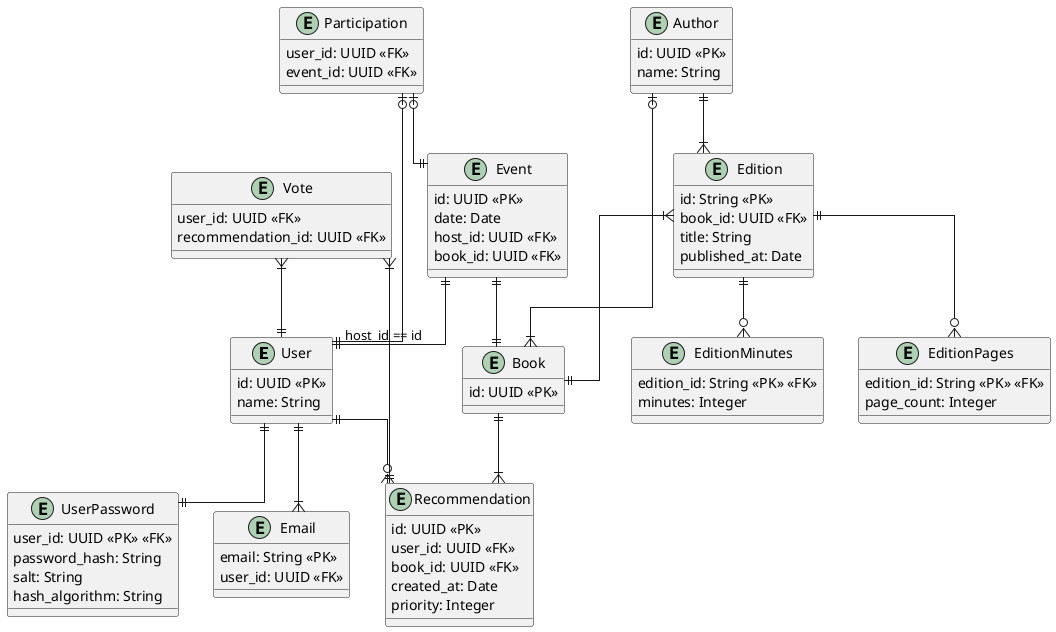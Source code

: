 @startuml
skinparam linetype ortho

entity User {
  id: UUID <<PK>>
  name: String
}

entity UserPassword {
  user_id: UUID <<PK>> <<FK>>
  password_hash: String
  salt: String
  hash_algorithm: String
}

entity Email {
    email: String <<PK>>
    user_id: UUID <<FK>>
}

entity Book {
    id: UUID <<PK>>
}

entity Author {
    id: UUID <<PK>>
    name: String
}

entity Edition {
    id: String <<PK>>
    book_id: UUID <<FK>>
    title: String
    published_at: Date
}

entity EditionPages {
    edition_id: String <<PK>> <<FK>>
    page_count: Integer
}

entity EditionMinutes {
    edition_id: String <<PK>> <<FK>>
    minutes: Integer
}

entity Recommendation {
    id: UUID <<PK>>
    user_id: UUID <<FK>>
    book_id: UUID <<FK>>
    created_at: Date
    priority: Integer
}

entity Vote {
    user_id: UUID <<FK>>
    recommendation_id: UUID <<FK>>
}

entity Event {
    id: UUID <<PK>>
    date: Date
    host_id: UUID <<FK>>
    book_id: UUID <<FK>>
}

entity Participation {
    user_id: UUID <<FK>>
    event_id: UUID <<FK>>
}

User ||--|| UserPassword
Edition }|--|| Book
Author |o--|{ Book
Author ||--|{ Edition
User ||--|{ Email
Edition ||--o{ EditionPages
Edition ||--o{ EditionMinutes
User ||--o{ Recommendation
Book ||--|{ Recommendation
Vote }|--|| Recommendation
Vote }|--|| User
Event ||--|| User : host_id == id
Event ||--|| Book
Participation |o--|| User
Participation |o--|| Event

@enduml
